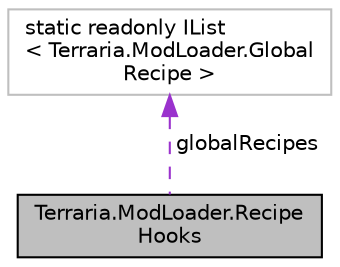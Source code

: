 digraph "Terraria.ModLoader.RecipeHooks"
{
  edge [fontname="Helvetica",fontsize="10",labelfontname="Helvetica",labelfontsize="10"];
  node [fontname="Helvetica",fontsize="10",shape=record];
  Node1 [label="Terraria.ModLoader.Recipe\lHooks",height=0.2,width=0.4,color="black", fillcolor="grey75", style="filled", fontcolor="black"];
  Node2 -> Node1 [dir="back",color="darkorchid3",fontsize="10",style="dashed",label=" globalRecipes" ,fontname="Helvetica"];
  Node2 [label="static readonly IList\l\< Terraria.ModLoader.Global\lRecipe \>",height=0.2,width=0.4,color="grey75", fillcolor="white", style="filled"];
}
